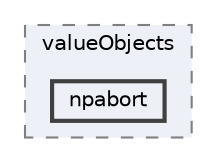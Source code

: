 digraph "repository/mnp/src/main/java/com/sterlite/cal/mnp/service/valueObjects/npabort"
{
 // LATEX_PDF_SIZE
  bgcolor="transparent";
  edge [fontname=Helvetica,fontsize=10,labelfontname=Helvetica,labelfontsize=10];
  node [fontname=Helvetica,fontsize=10,shape=box,height=0.2,width=0.4];
  compound=true
  subgraph clusterdir_dca2899c7ea763c53617324618f227a1 {
    graph [ bgcolor="#edf0f7", pencolor="grey50", label="valueObjects", fontname=Helvetica,fontsize=10 style="filled,dashed", URL="dir_dca2899c7ea763c53617324618f227a1.html",tooltip=""]
  dir_f86a53330e7ff8fa73135eb892d75fd3 [label="npabort", fillcolor="#edf0f7", color="grey25", style="filled,bold", URL="dir_f86a53330e7ff8fa73135eb892d75fd3.html",tooltip=""];
  }
}
